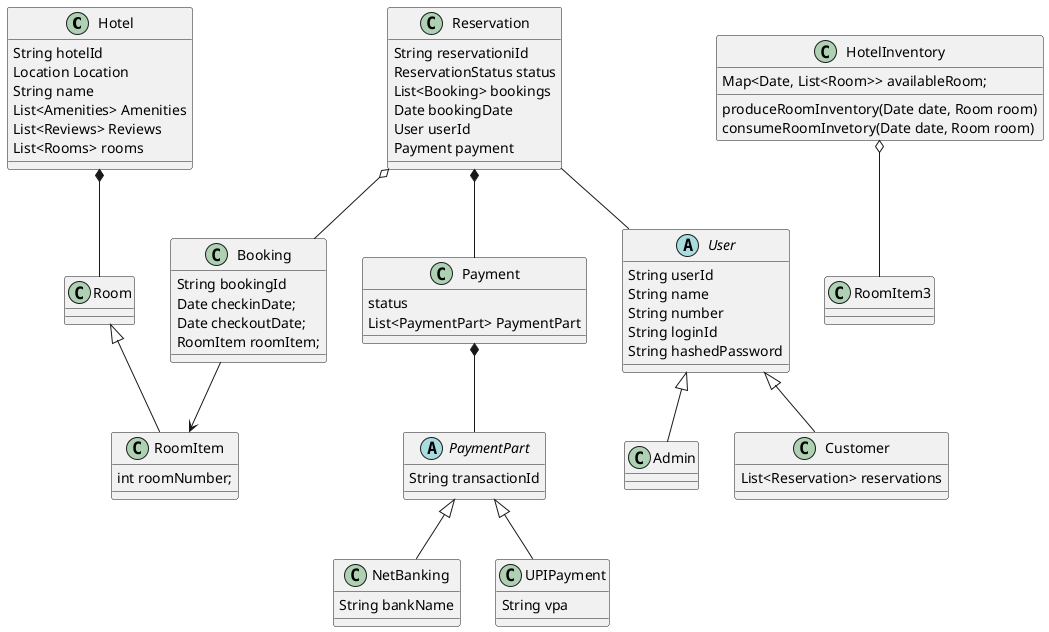 @startuml
class Hotel {
    String hotelId
    Location Location
    String name
    List<Amenities> Amenities
    List<Reviews> Reviews
    List<Rooms> rooms
}

Hotel *-- Room

class HotelInventory {
    Map<Date, List<Room>> availableRoom;

    produceRoomInventory(Date date, Room room)
    consumeRoomInvetory(Date date, Room room)

}

HotelInventory o-- RoomItem3

class Room {

}

class RoomItem extends Room {
    int roomNumber;

}


class Booking {
    String bookingId
    Date checkinDate;
    Date checkoutDate;
    RoomItem roomItem;
}

Booking --> RoomItem

class Reservation {
    String reservationiId
    ReservationStatus status
    List<Booking> bookings
    Date bookingDate
    User userId
    Payment payment
}

Reservation *-- Payment
Reservation -- User

Class Payment {
    status
    List<PaymentPart> PaymentPart

}

abstract class PaymentPart {
    String transactionId
}
Payment *-- PaymentPart

class NetBanking extends PaymentPart {
    String bankName
}
class UPIPayment extends PaymentPart {
    String vpa
}


abstract class User {
    String userId
    String name
    String number
    String loginId
    String hashedPassword
}

class Admin extends User
class Customer extends User {
    List<Reservation> reservations
}

Reservation o-- Booking



@enduml
